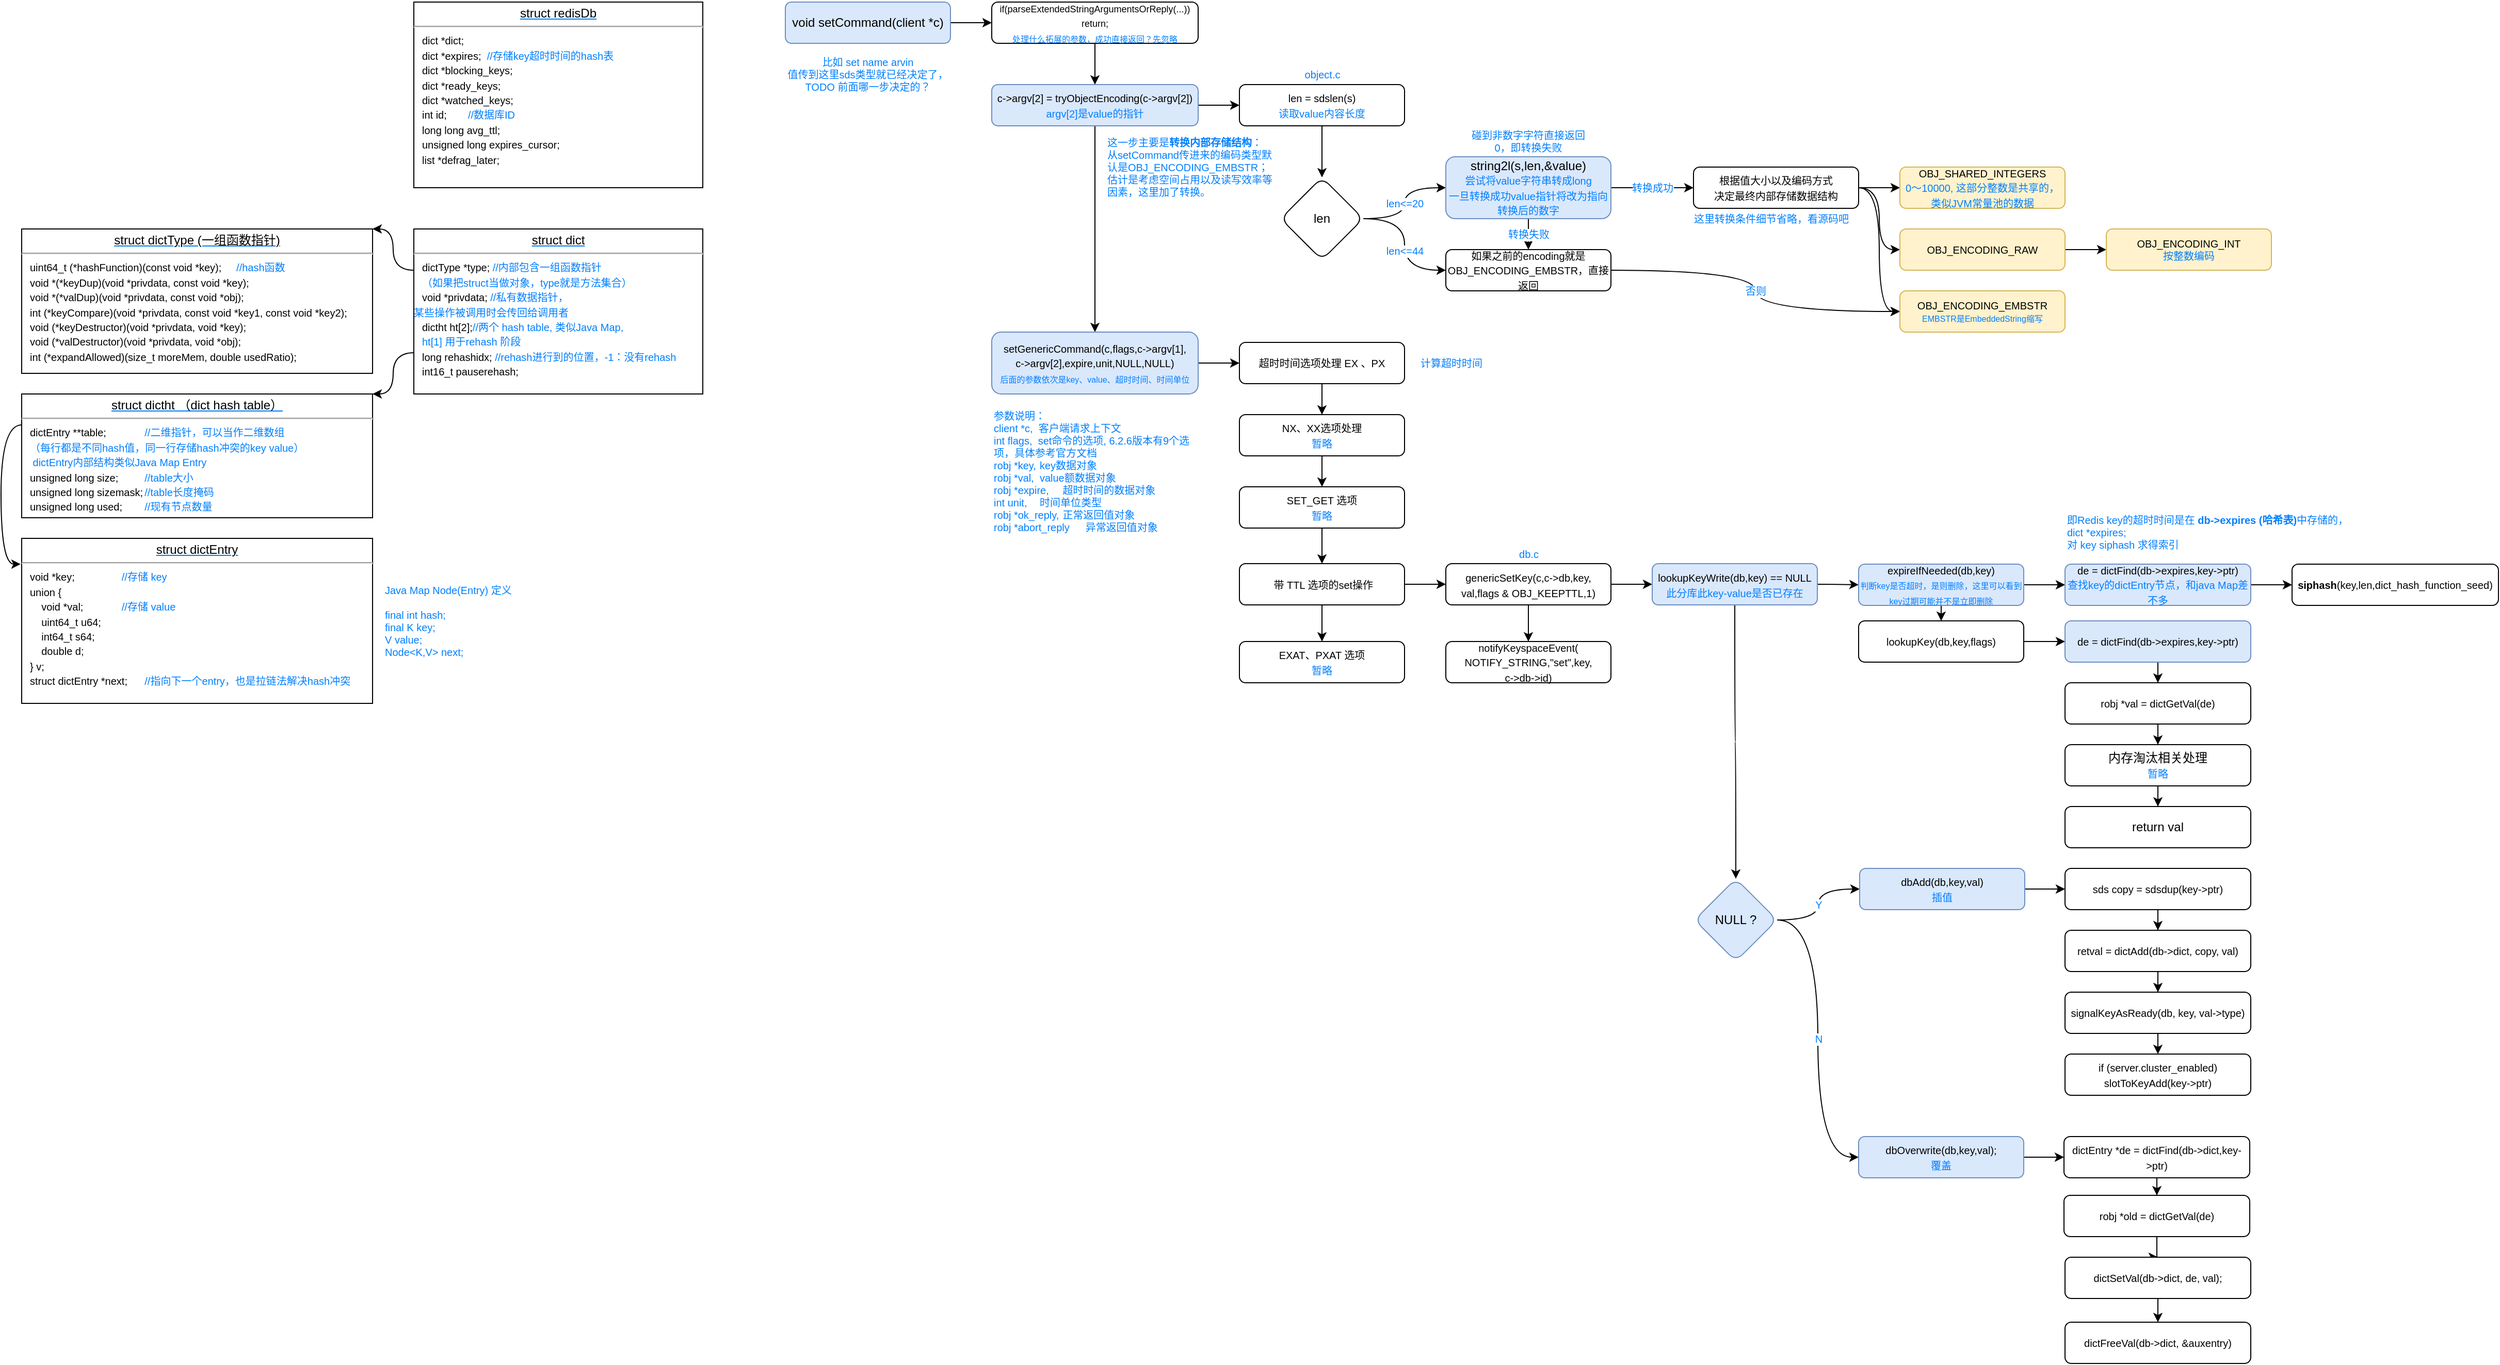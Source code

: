 <mxfile version="16.1.2" type="device"><diagram id="FIsGvV5R7z35TfT9LvNj" name="第 1 页"><mxGraphModel dx="2077" dy="766" grid="1" gridSize="10" guides="1" tooltips="1" connect="1" arrows="1" fold="1" page="1" pageScale="1" pageWidth="827" pageHeight="1169" math="0" shadow="0"><root><mxCell id="0"/><mxCell id="1" parent="0"/><mxCell id="WDMRLD2G0XIC8tVrVw6H-48" style="edgeStyle=orthogonalEdgeStyle;curved=1;rounded=0;orthogonalLoop=1;jettySize=auto;html=1;exitX=1;exitY=0.5;exitDx=0;exitDy=0;entryX=0;entryY=0.5;entryDx=0;entryDy=0;fontSize=10;fontColor=#007FFF;" parent="1" source="WDMRLD2G0XIC8tVrVw6H-2" target="WDMRLD2G0XIC8tVrVw6H-47" edge="1"><mxGeometry relative="1" as="geometry"/></mxCell><mxCell id="WDMRLD2G0XIC8tVrVw6H-2" value="void setCommand(client *c)" style="rounded=1;whiteSpace=wrap;html=1;fillColor=#dae8fc;strokeColor=#6c8ebf;" parent="1" vertex="1"><mxGeometry x="40" y="40" width="160" height="40" as="geometry"/></mxCell><mxCell id="WDMRLD2G0XIC8tVrVw6H-5" value="" style="edgeStyle=orthogonalEdgeStyle;rounded=0;orthogonalLoop=1;jettySize=auto;html=1;curved=1;" parent="1" source="WDMRLD2G0XIC8tVrVw6H-3" target="WDMRLD2G0XIC8tVrVw6H-4" edge="1"><mxGeometry relative="1" as="geometry"/></mxCell><mxCell id="WDMRLD2G0XIC8tVrVw6H-7" value="" style="edgeStyle=orthogonalEdgeStyle;rounded=0;orthogonalLoop=1;jettySize=auto;html=1;fontColor=#007FFF;curved=1;" parent="1" source="WDMRLD2G0XIC8tVrVw6H-3" target="WDMRLD2G0XIC8tVrVw6H-6" edge="1"><mxGeometry relative="1" as="geometry"/></mxCell><mxCell id="WDMRLD2G0XIC8tVrVw6H-3" value="&lt;font style=&quot;font-size: 10px&quot;&gt;c-&amp;gt;argv[2] = tryObjectEncoding(c-&amp;gt;argv[2])&lt;br&gt;&lt;font color=&quot;#007fff&quot;&gt;argv[2]是value的指针&lt;/font&gt;&lt;br&gt;&lt;/font&gt;" style="rounded=1;whiteSpace=wrap;html=1;fillColor=#dae8fc;strokeColor=#6c8ebf;" parent="1" vertex="1"><mxGeometry x="240" y="120" width="200" height="40" as="geometry"/></mxCell><mxCell id="WDMRLD2G0XIC8tVrVw6H-53" value="" style="edgeStyle=orthogonalEdgeStyle;curved=1;rounded=0;orthogonalLoop=1;jettySize=auto;html=1;fontSize=10;fontColor=#007FFF;" parent="1" source="WDMRLD2G0XIC8tVrVw6H-4" target="WDMRLD2G0XIC8tVrVw6H-52" edge="1"><mxGeometry relative="1" as="geometry"/></mxCell><mxCell id="WDMRLD2G0XIC8tVrVw6H-4" value="&lt;font&gt;&lt;span style=&quot;font-size: 10px&quot;&gt;setGenericCommand(c,flags,c-&amp;gt;argv[1],&lt;/span&gt;&lt;br&gt;&lt;span style=&quot;font-size: 10px&quot;&gt;c-&amp;gt;argv[2],expire,unit,NULL,NULL)&lt;/span&gt;&lt;br&gt;&lt;font color=&quot;#007fff&quot; style=&quot;font-size: 8px&quot;&gt;后面的参数依次是key、value、超时时间、时间单位&lt;/font&gt;&lt;br&gt;&lt;/font&gt;" style="rounded=1;whiteSpace=wrap;html=1;fillColor=#dae8fc;strokeColor=#6c8ebf;" parent="1" vertex="1"><mxGeometry x="240" y="360" width="200" height="60" as="geometry"/></mxCell><mxCell id="WDMRLD2G0XIC8tVrVw6H-9" value="" style="edgeStyle=orthogonalEdgeStyle;rounded=0;orthogonalLoop=1;jettySize=auto;html=1;fontSize=10;fontColor=#007FFF;" parent="1" source="WDMRLD2G0XIC8tVrVw6H-6" target="WDMRLD2G0XIC8tVrVw6H-8" edge="1"><mxGeometry relative="1" as="geometry"/></mxCell><mxCell id="WDMRLD2G0XIC8tVrVw6H-6" value="&lt;font&gt;&lt;span style=&quot;font-size: 10px&quot;&gt;len = sdslen(s)&lt;br&gt;&lt;/span&gt;&lt;font style=&quot;font-size: 10px&quot; color=&quot;#007fff&quot;&gt;读取value内容长度&lt;/font&gt;&lt;br&gt;&lt;/font&gt;" style="rounded=1;whiteSpace=wrap;html=1;" parent="1" vertex="1"><mxGeometry x="480" y="120" width="160" height="40" as="geometry"/></mxCell><mxCell id="WDMRLD2G0XIC8tVrVw6H-13" value="len&amp;lt;=20" style="edgeStyle=orthogonalEdgeStyle;rounded=0;orthogonalLoop=1;jettySize=auto;html=1;fontSize=10;fontColor=#007FFF;curved=1;" parent="1" source="WDMRLD2G0XIC8tVrVw6H-8" target="WDMRLD2G0XIC8tVrVw6H-12" edge="1"><mxGeometry relative="1" as="geometry"/></mxCell><mxCell id="WDMRLD2G0XIC8tVrVw6H-15" value="len&amp;lt;=44" style="edgeStyle=orthogonalEdgeStyle;rounded=0;orthogonalLoop=1;jettySize=auto;html=1;exitX=1;exitY=0.5;exitDx=0;exitDy=0;entryX=0;entryY=0.5;entryDx=0;entryDy=0;fontSize=10;fontColor=#007FFF;curved=1;" parent="1" source="WDMRLD2G0XIC8tVrVw6H-8" target="WDMRLD2G0XIC8tVrVw6H-14" edge="1"><mxGeometry x="0.091" relative="1" as="geometry"><Array as="points"><mxPoint x="640" y="250"/><mxPoint x="640" y="300"/></Array><mxPoint as="offset"/></mxGeometry></mxCell><mxCell id="WDMRLD2G0XIC8tVrVw6H-8" value="len" style="rhombus;whiteSpace=wrap;html=1;rounded=1;" parent="1" vertex="1"><mxGeometry x="520" y="210" width="80" height="80" as="geometry"/></mxCell><mxCell id="WDMRLD2G0XIC8tVrVw6H-18" value="转换失败" style="edgeStyle=orthogonalEdgeStyle;curved=1;rounded=0;orthogonalLoop=1;jettySize=auto;html=1;exitX=0.5;exitY=1;exitDx=0;exitDy=0;entryX=0.5;entryY=0;entryDx=0;entryDy=0;fontSize=10;fontColor=#007FFF;" parent="1" source="WDMRLD2G0XIC8tVrVw6H-12" target="WDMRLD2G0XIC8tVrVw6H-14" edge="1"><mxGeometry relative="1" as="geometry"/></mxCell><mxCell id="WDMRLD2G0XIC8tVrVw6H-20" value="转换成功" style="edgeStyle=orthogonalEdgeStyle;curved=1;rounded=0;orthogonalLoop=1;jettySize=auto;html=1;fontSize=10;fontColor=#007FFF;" parent="1" source="WDMRLD2G0XIC8tVrVw6H-12" target="WDMRLD2G0XIC8tVrVw6H-19" edge="1"><mxGeometry relative="1" as="geometry"/></mxCell><mxCell id="WDMRLD2G0XIC8tVrVw6H-12" value="string2l(s,len,&amp;amp;value)&lt;br&gt;&lt;font color=&quot;#007fff&quot; style=&quot;font-size: 10px&quot;&gt;尝试将value字符串转成long&lt;br&gt;一旦转换成功value指针将改为指向转换后的数字&lt;br&gt;&lt;/font&gt;" style="whiteSpace=wrap;html=1;rounded=1;fillColor=#dae8fc;strokeColor=#6c8ebf;" parent="1" vertex="1"><mxGeometry x="680" y="190" width="160" height="60" as="geometry"/></mxCell><mxCell id="WDMRLD2G0XIC8tVrVw6H-42" value="否则" style="edgeStyle=orthogonalEdgeStyle;curved=1;rounded=0;orthogonalLoop=1;jettySize=auto;html=1;exitX=1;exitY=0.5;exitDx=0;exitDy=0;fontSize=10;fontColor=#007FFF;" parent="1" source="WDMRLD2G0XIC8tVrVw6H-14" target="WDMRLD2G0XIC8tVrVw6H-33" edge="1"><mxGeometry relative="1" as="geometry"/></mxCell><mxCell id="WDMRLD2G0XIC8tVrVw6H-14" value="&lt;font style=&quot;font-size: 10px&quot;&gt;如果之前的encoding就是OBJ_ENCODING_EMBSTR，直接返回&lt;br&gt;&lt;/font&gt;" style="whiteSpace=wrap;html=1;rounded=1;" parent="1" vertex="1"><mxGeometry x="680" y="280" width="160" height="40" as="geometry"/></mxCell><mxCell id="WDMRLD2G0XIC8tVrVw6H-16" value="比如 set name arvin&lt;br&gt;值传到这里sds类型就已经决定了，TODO 前面哪一步决定的？" style="text;html=1;strokeColor=none;fillColor=none;align=center;verticalAlign=middle;whiteSpace=wrap;rounded=0;fontSize=10;fontColor=#007FFF;" parent="1" vertex="1"><mxGeometry x="40" y="80" width="160" height="60" as="geometry"/></mxCell><mxCell id="WDMRLD2G0XIC8tVrVw6H-17" value="碰到非数字字符直接返回0，即转换失败" style="text;html=1;strokeColor=none;fillColor=none;align=center;verticalAlign=middle;whiteSpace=wrap;rounded=0;fontSize=10;fontColor=#007FFF;" parent="1" vertex="1"><mxGeometry x="700" y="160" width="120" height="30" as="geometry"/></mxCell><mxCell id="WDMRLD2G0XIC8tVrVw6H-28" style="edgeStyle=orthogonalEdgeStyle;curved=1;rounded=0;orthogonalLoop=1;jettySize=auto;html=1;exitX=1;exitY=0.5;exitDx=0;exitDy=0;fontSize=10;fontColor=#007FFF;" parent="1" source="WDMRLD2G0XIC8tVrVw6H-19" target="WDMRLD2G0XIC8tVrVw6H-27" edge="1"><mxGeometry relative="1" as="geometry"/></mxCell><mxCell id="WDMRLD2G0XIC8tVrVw6H-35" style="edgeStyle=orthogonalEdgeStyle;curved=1;rounded=0;orthogonalLoop=1;jettySize=auto;html=1;exitX=1;exitY=0.5;exitDx=0;exitDy=0;entryX=0;entryY=0.5;entryDx=0;entryDy=0;fontSize=10;fontColor=#007FFF;" parent="1" source="WDMRLD2G0XIC8tVrVw6H-19" target="WDMRLD2G0XIC8tVrVw6H-29" edge="1"><mxGeometry relative="1" as="geometry"/></mxCell><mxCell id="WDMRLD2G0XIC8tVrVw6H-37" style="edgeStyle=orthogonalEdgeStyle;curved=1;rounded=0;orthogonalLoop=1;jettySize=auto;html=1;exitX=1;exitY=0.5;exitDx=0;exitDy=0;entryX=0;entryY=0.5;entryDx=0;entryDy=0;fontSize=10;fontColor=#007FFF;" parent="1" source="WDMRLD2G0XIC8tVrVw6H-19" target="WDMRLD2G0XIC8tVrVw6H-33" edge="1"><mxGeometry relative="1" as="geometry"/></mxCell><mxCell id="WDMRLD2G0XIC8tVrVw6H-19" value="&lt;font style=&quot;font-size: 10px&quot;&gt;根据值大小以及编码方式&lt;br&gt;决定最终内部存储数据结构&lt;br&gt;&lt;/font&gt;" style="whiteSpace=wrap;html=1;rounded=1;" parent="1" vertex="1"><mxGeometry x="920" y="200" width="160" height="40" as="geometry"/></mxCell><mxCell id="WDMRLD2G0XIC8tVrVw6H-27" value="&lt;font style=&quot;font-size: 10px&quot;&gt;OBJ_SHARED_INTEGERS&lt;br&gt;&lt;font style=&quot;font-size: 10px&quot; color=&quot;#007fff&quot;&gt;0～10000, 这部分整数是共享的，类似JVM常量池的数据&lt;/font&gt;&lt;br&gt;&lt;/font&gt;" style="whiteSpace=wrap;html=1;rounded=1;fillColor=#fff2cc;strokeColor=#d6b656;" parent="1" vertex="1"><mxGeometry x="1120" y="200" width="160" height="40" as="geometry"/></mxCell><mxCell id="WDMRLD2G0XIC8tVrVw6H-41" style="edgeStyle=orthogonalEdgeStyle;curved=1;rounded=0;orthogonalLoop=1;jettySize=auto;html=1;exitX=1;exitY=0.5;exitDx=0;exitDy=0;fontSize=10;fontColor=#007FFF;" parent="1" source="WDMRLD2G0XIC8tVrVw6H-29" target="WDMRLD2G0XIC8tVrVw6H-31" edge="1"><mxGeometry relative="1" as="geometry"/></mxCell><mxCell id="WDMRLD2G0XIC8tVrVw6H-29" value="&lt;font style=&quot;font-size: 10px;&quot;&gt;OBJ_ENCODING_RAW&lt;br style=&quot;font-size: 10px;&quot;&gt;&lt;/font&gt;" style="whiteSpace=wrap;html=1;rounded=1;fontSize=10;fillColor=#fff2cc;strokeColor=#d6b656;" parent="1" vertex="1"><mxGeometry x="1120" y="260" width="160" height="40" as="geometry"/></mxCell><mxCell id="WDMRLD2G0XIC8tVrVw6H-30" value="object.c" style="text;html=1;align=center;verticalAlign=middle;resizable=0;points=[];autosize=1;strokeColor=none;fillColor=none;fontSize=10;fontColor=#007FFF;" parent="1" vertex="1"><mxGeometry x="535" y="100" width="50" height="20" as="geometry"/></mxCell><mxCell id="WDMRLD2G0XIC8tVrVw6H-31" value="&lt;font style=&quot;font-size: 10px&quot;&gt;OBJ_ENCODING_INT&lt;br&gt;&lt;font color=&quot;#007fff&quot;&gt;按整数编码&lt;/font&gt;&lt;br style=&quot;font-size: 10px&quot;&gt;&lt;/font&gt;" style="whiteSpace=wrap;html=1;rounded=1;fontSize=10;fillColor=#fff2cc;strokeColor=#d6b656;" parent="1" vertex="1"><mxGeometry x="1320" y="260" width="160" height="40" as="geometry"/></mxCell><mxCell id="WDMRLD2G0XIC8tVrVw6H-33" value="&lt;font&gt;OBJ_ENCODING_EMBSTR&lt;br&gt;&lt;font color=&quot;#007fff&quot; style=&quot;font-size: 8px&quot;&gt;EMBSTR是EmbeddedString缩写&lt;/font&gt;&lt;br style=&quot;font-size: 10px&quot;&gt;&lt;/font&gt;" style="whiteSpace=wrap;html=1;rounded=1;fontSize=10;fillColor=#fff2cc;strokeColor=#d6b656;" parent="1" vertex="1"><mxGeometry x="1120" y="320" width="160" height="40" as="geometry"/></mxCell><mxCell id="WDMRLD2G0XIC8tVrVw6H-38" value="这里转换条件细节省略，看源码吧" style="text;html=1;align=center;verticalAlign=middle;resizable=0;points=[];autosize=1;strokeColor=none;fillColor=none;fontSize=10;fontColor=#007FFF;" parent="1" vertex="1"><mxGeometry x="910" y="240" width="170" height="20" as="geometry"/></mxCell><mxCell id="WDMRLD2G0XIC8tVrVw6H-46" value="&lt;font style=&quot;font-size: 10px&quot;&gt;这一步主要是&lt;b&gt;转换内部存储结构&lt;/b&gt;：&lt;br&gt;从setCommand传进来的编码类型默认是OBJ_ENCODING_EMBSTR；&lt;br&gt;估计是考虑空间占用以及读写效率等因素，这里加了转换。&lt;/font&gt;" style="text;html=1;strokeColor=none;fillColor=none;align=left;verticalAlign=middle;whiteSpace=wrap;rounded=0;fontSize=8;fontColor=#007FFF;" parent="1" vertex="1"><mxGeometry x="350" y="170" width="170" height="60" as="geometry"/></mxCell><mxCell id="WDMRLD2G0XIC8tVrVw6H-49" style="edgeStyle=orthogonalEdgeStyle;curved=1;rounded=0;orthogonalLoop=1;jettySize=auto;html=1;exitX=0.5;exitY=1;exitDx=0;exitDy=0;fontSize=8;fontColor=#007FFF;" parent="1" source="WDMRLD2G0XIC8tVrVw6H-47" target="WDMRLD2G0XIC8tVrVw6H-3" edge="1"><mxGeometry relative="1" as="geometry"/></mxCell><mxCell id="WDMRLD2G0XIC8tVrVw6H-47" value="&lt;font&gt;&lt;font style=&quot;font-size: 9px&quot;&gt;if(parseExtendedStringArgumentsOrReply(...))&lt;br&gt;&lt;/font&gt;&lt;font style=&quot;font-size: 9px&quot;&gt;return;&lt;br&gt;&lt;/font&gt;&lt;font style=&quot;font-size: 8px&quot; color=&quot;#007fff&quot;&gt;处理什么拓展的参数，成功直接返回？先忽略&lt;/font&gt;&lt;br&gt;&lt;/font&gt;" style="rounded=1;whiteSpace=wrap;html=1;" parent="1" vertex="1"><mxGeometry x="240" y="40" width="200" height="40" as="geometry"/></mxCell><mxCell id="WDMRLD2G0XIC8tVrVw6H-51" value="&lt;font style=&quot;font-size: 10px&quot;&gt;参数说明：&lt;br&gt;client *c,&amp;nbsp;&lt;span&gt;&#9;&lt;/span&gt;客户端请求上下文&lt;br&gt;int flags,&amp;nbsp;&lt;span&gt;&#9;&lt;/span&gt;set命令的选项, 6.2.6版本有9个选项，具体参考官方文档&lt;br&gt;robj *key,&lt;span style=&quot;white-space: pre&quot;&gt;&#9;&lt;/span&gt;key数据对象&lt;br&gt;robj *val,&lt;span style=&quot;white-space: pre&quot;&gt;&#9;&lt;/span&gt;value额数据对象&lt;br&gt;robj *expire,&amp;nbsp;&lt;span style=&quot;white-space: pre&quot;&gt;&#9;&lt;/span&gt;超时时间的数据对象&lt;br&gt;int unit,&lt;span style=&quot;white-space: pre&quot;&gt;&#9;&lt;/span&gt;时间单位类型&lt;br&gt;robj *ok_reply,&lt;span style=&quot;white-space: pre&quot;&gt;&#9;&lt;/span&gt;正常返回值对象&lt;br&gt;robj *abort_reply&lt;span style=&quot;white-space: pre&quot;&gt;&#9;&lt;/span&gt;异常返回值对象&lt;/font&gt;" style="text;html=1;strokeColor=none;fillColor=none;align=left;verticalAlign=middle;whiteSpace=wrap;rounded=0;fontSize=8;fontColor=#007FFF;" parent="1" vertex="1"><mxGeometry x="240" y="430" width="210" height="130" as="geometry"/></mxCell><mxCell id="WDMRLD2G0XIC8tVrVw6H-55" value="" style="edgeStyle=orthogonalEdgeStyle;curved=1;rounded=0;orthogonalLoop=1;jettySize=auto;html=1;fontSize=10;fontColor=#007FFF;" parent="1" source="WDMRLD2G0XIC8tVrVw6H-52" target="WDMRLD2G0XIC8tVrVw6H-54" edge="1"><mxGeometry relative="1" as="geometry"/></mxCell><mxCell id="WDMRLD2G0XIC8tVrVw6H-52" value="&lt;font&gt;&lt;span style=&quot;font-size: 10px&quot;&gt;超时时间选项处理 EX 、PX&lt;/span&gt;&lt;br&gt;&lt;/font&gt;" style="rounded=1;whiteSpace=wrap;html=1;" parent="1" vertex="1"><mxGeometry x="480" y="370" width="160" height="40" as="geometry"/></mxCell><mxCell id="WDMRLD2G0XIC8tVrVw6H-57" value="" style="edgeStyle=orthogonalEdgeStyle;curved=1;rounded=0;orthogonalLoop=1;jettySize=auto;html=1;fontSize=10;fontColor=#007FFF;" parent="1" source="WDMRLD2G0XIC8tVrVw6H-54" target="WDMRLD2G0XIC8tVrVw6H-56" edge="1"><mxGeometry relative="1" as="geometry"/></mxCell><mxCell id="WDMRLD2G0XIC8tVrVw6H-54" value="&lt;font&gt;&lt;span style=&quot;font-size: 10px&quot;&gt;NX、XX选项处理&lt;br&gt;&lt;/span&gt;&lt;font color=&quot;#007fff&quot; style=&quot;font-size: 10px&quot;&gt;暂略&lt;/font&gt;&lt;br&gt;&lt;/font&gt;" style="rounded=1;whiteSpace=wrap;html=1;" parent="1" vertex="1"><mxGeometry x="480" y="440" width="160" height="40" as="geometry"/></mxCell><mxCell id="WDMRLD2G0XIC8tVrVw6H-59" value="" style="edgeStyle=orthogonalEdgeStyle;curved=1;rounded=0;orthogonalLoop=1;jettySize=auto;html=1;fontSize=10;fontColor=#007FFF;" parent="1" source="WDMRLD2G0XIC8tVrVw6H-56" target="WDMRLD2G0XIC8tVrVw6H-58" edge="1"><mxGeometry relative="1" as="geometry"/></mxCell><mxCell id="WDMRLD2G0XIC8tVrVw6H-56" value="&lt;font&gt;&lt;span style=&quot;font-size: 10px&quot;&gt;SET_GET 选项&lt;br&gt;&lt;/span&gt;&lt;span style=&quot;color: rgb(0 , 127 , 255) ; font-size: 10px&quot;&gt;暂略&lt;/span&gt;&lt;br&gt;&lt;/font&gt;" style="rounded=1;whiteSpace=wrap;html=1;" parent="1" vertex="1"><mxGeometry x="480" y="510" width="160" height="40" as="geometry"/></mxCell><mxCell id="WDMRLD2G0XIC8tVrVw6H-61" value="" style="edgeStyle=orthogonalEdgeStyle;curved=1;rounded=0;orthogonalLoop=1;jettySize=auto;html=1;fontSize=10;fontColor=#007FFF;" parent="1" source="WDMRLD2G0XIC8tVrVw6H-58" target="WDMRLD2G0XIC8tVrVw6H-60" edge="1"><mxGeometry relative="1" as="geometry"/></mxCell><mxCell id="WDMRLD2G0XIC8tVrVw6H-63" value="" style="edgeStyle=orthogonalEdgeStyle;curved=1;rounded=0;orthogonalLoop=1;jettySize=auto;html=1;fontSize=10;fontColor=#007FFF;" parent="1" source="WDMRLD2G0XIC8tVrVw6H-58" target="WDMRLD2G0XIC8tVrVw6H-62" edge="1"><mxGeometry relative="1" as="geometry"/></mxCell><mxCell id="WDMRLD2G0XIC8tVrVw6H-58" value="&lt;font&gt;&lt;span style=&quot;font-size: 10px&quot;&gt;&amp;nbsp;带 TTL 选项的set操作&lt;/span&gt;&lt;br&gt;&lt;/font&gt;" style="rounded=1;whiteSpace=wrap;html=1;" parent="1" vertex="1"><mxGeometry x="480" y="584.5" width="160" height="40" as="geometry"/></mxCell><mxCell id="WDMRLD2G0XIC8tVrVw6H-60" value="&lt;font&gt;&lt;span style=&quot;font-size: 10px&quot;&gt;EXAT、PXAT 选项&lt;br&gt;&lt;/span&gt;&lt;span style=&quot;color: rgb(0 , 127 , 255) ; font-size: 10px&quot;&gt;暂略&lt;/span&gt;&lt;br&gt;&lt;/font&gt;" style="rounded=1;whiteSpace=wrap;html=1;" parent="1" vertex="1"><mxGeometry x="480" y="660" width="160" height="40" as="geometry"/></mxCell><mxCell id="WDMRLD2G0XIC8tVrVw6H-65" value="" style="edgeStyle=orthogonalEdgeStyle;curved=1;rounded=0;orthogonalLoop=1;jettySize=auto;html=1;fontSize=10;fontColor=#007FFF;" parent="1" source="WDMRLD2G0XIC8tVrVw6H-62" target="WDMRLD2G0XIC8tVrVw6H-64" edge="1"><mxGeometry relative="1" as="geometry"/></mxCell><mxCell id="WDMRLD2G0XIC8tVrVw6H-67" value="" style="edgeStyle=orthogonalEdgeStyle;curved=1;rounded=0;orthogonalLoop=1;jettySize=auto;html=1;fontSize=10;fontColor=#007FFF;" parent="1" source="WDMRLD2G0XIC8tVrVw6H-62" target="WDMRLD2G0XIC8tVrVw6H-66" edge="1"><mxGeometry relative="1" as="geometry"/></mxCell><mxCell id="WDMRLD2G0XIC8tVrVw6H-62" value="&lt;font&gt;&lt;span style=&quot;font-size: 10px&quot;&gt;genericSetKey(c,c-&amp;gt;db,key, val,flags &amp;amp; OBJ_KEEPTTL,1)&lt;/span&gt;&lt;br&gt;&lt;/font&gt;" style="rounded=1;whiteSpace=wrap;html=1;" parent="1" vertex="1"><mxGeometry x="680" y="584.5" width="160" height="40" as="geometry"/></mxCell><mxCell id="WDMRLD2G0XIC8tVrVw6H-64" value="&lt;font&gt;&lt;span style=&quot;font-size: 10px&quot;&gt;notifyKeyspaceEvent(&lt;br&gt;NOTIFY_STRING,&quot;set&quot;,key,&lt;br&gt;c-&amp;gt;db-&amp;gt;id)&lt;/span&gt;&lt;br&gt;&lt;/font&gt;" style="rounded=1;whiteSpace=wrap;html=1;" parent="1" vertex="1"><mxGeometry x="680" y="660" width="160" height="40" as="geometry"/></mxCell><mxCell id="WDMRLD2G0XIC8tVrVw6H-74" value="" style="edgeStyle=orthogonalEdgeStyle;curved=1;rounded=0;orthogonalLoop=1;jettySize=auto;html=1;fontSize=10;fontColor=#007FFF;" parent="1" source="WDMRLD2G0XIC8tVrVw6H-66" target="WDMRLD2G0XIC8tVrVw6H-73" edge="1"><mxGeometry relative="1" as="geometry"/></mxCell><mxCell id="WDMRLD2G0XIC8tVrVw6H-83" style="edgeStyle=orthogonalEdgeStyle;curved=1;rounded=0;orthogonalLoop=1;jettySize=auto;html=1;exitX=1;exitY=0.5;exitDx=0;exitDy=0;fontSize=10;fontColor=#007FFF;" parent="1" source="WDMRLD2G0XIC8tVrVw6H-66" target="WDMRLD2G0XIC8tVrVw6H-82" edge="1"><mxGeometry relative="1" as="geometry"/></mxCell><mxCell id="WDMRLD2G0XIC8tVrVw6H-66" value="&lt;font&gt;&lt;span style=&quot;font-size: 10px&quot;&gt;lookupKeyWrite(db,key) == NULL&lt;br&gt;&lt;/span&gt;&lt;font style=&quot;font-size: 10px&quot; color=&quot;#007fff&quot;&gt;此分库此key-value是否已存在&lt;/font&gt;&lt;br&gt;&lt;/font&gt;" style="rounded=1;whiteSpace=wrap;html=1;fillColor=#dae8fc;strokeColor=#6c8ebf;" parent="1" vertex="1"><mxGeometry x="880" y="584.5" width="160" height="40" as="geometry"/></mxCell><mxCell id="WDMRLD2G0XIC8tVrVw6H-79" value="Y" style="edgeStyle=orthogonalEdgeStyle;curved=1;rounded=0;orthogonalLoop=1;jettySize=auto;html=1;exitX=1;exitY=0.5;exitDx=0;exitDy=0;entryX=0;entryY=0.5;entryDx=0;entryDy=0;fontSize=10;fontColor=#007FFF;" parent="1" source="WDMRLD2G0XIC8tVrVw6H-73" target="WDMRLD2G0XIC8tVrVw6H-77" edge="1"><mxGeometry relative="1" as="geometry"/></mxCell><mxCell id="WDMRLD2G0XIC8tVrVw6H-80" value="N" style="edgeStyle=orthogonalEdgeStyle;curved=1;rounded=0;orthogonalLoop=1;jettySize=auto;html=1;exitX=1;exitY=0.5;exitDx=0;exitDy=0;entryX=0;entryY=0.5;entryDx=0;entryDy=0;fontSize=10;fontColor=#007FFF;" parent="1" source="WDMRLD2G0XIC8tVrVw6H-73" target="WDMRLD2G0XIC8tVrVw6H-78" edge="1"><mxGeometry relative="1" as="geometry"/></mxCell><mxCell id="WDMRLD2G0XIC8tVrVw6H-73" value="NULL ?" style="rhombus;whiteSpace=wrap;html=1;fillColor=#dae8fc;strokeColor=#6c8ebf;rounded=1;" parent="1" vertex="1"><mxGeometry x="921" y="890" width="80" height="80" as="geometry"/></mxCell><mxCell id="bWw8nc-qsxXhkrvXqzMB-33" value="" style="edgeStyle=orthogonalEdgeStyle;rounded=0;orthogonalLoop=1;jettySize=auto;html=1;fontSize=10;fontColor=#007FFF;" edge="1" parent="1" source="WDMRLD2G0XIC8tVrVw6H-77" target="bWw8nc-qsxXhkrvXqzMB-32"><mxGeometry relative="1" as="geometry"/></mxCell><mxCell id="WDMRLD2G0XIC8tVrVw6H-77" value="&lt;font&gt;&lt;span style=&quot;font-size: 10px&quot;&gt;dbAdd(db,key,val)&lt;br&gt;&lt;/span&gt;&lt;font color=&quot;#007fff&quot; style=&quot;font-size: 10px&quot;&gt;插值&lt;/font&gt;&lt;br&gt;&lt;/font&gt;" style="rounded=1;whiteSpace=wrap;html=1;fillColor=#dae8fc;strokeColor=#6c8ebf;" parent="1" vertex="1"><mxGeometry x="1081" y="880" width="160" height="40" as="geometry"/></mxCell><mxCell id="bWw8nc-qsxXhkrvXqzMB-25" value="" style="edgeStyle=orthogonalEdgeStyle;rounded=0;orthogonalLoop=1;jettySize=auto;html=1;fontSize=10;fontColor=#007FFF;" edge="1" parent="1" source="WDMRLD2G0XIC8tVrVw6H-78" target="bWw8nc-qsxXhkrvXqzMB-24"><mxGeometry relative="1" as="geometry"/></mxCell><mxCell id="WDMRLD2G0XIC8tVrVw6H-78" value="&lt;font&gt;&lt;span style=&quot;font-size: 10px&quot;&gt;dbOverwrite(db,key,val);&lt;br&gt;&lt;/span&gt;&lt;font color=&quot;#007fff&quot; style=&quot;font-size: 10px&quot;&gt;覆盖&lt;/font&gt;&lt;br&gt;&lt;/font&gt;" style="rounded=1;whiteSpace=wrap;html=1;fillColor=#dae8fc;strokeColor=#6c8ebf;" parent="1" vertex="1"><mxGeometry x="1080" y="1140" width="160" height="40" as="geometry"/></mxCell><mxCell id="WDMRLD2G0XIC8tVrVw6H-86" style="edgeStyle=orthogonalEdgeStyle;curved=1;rounded=0;orthogonalLoop=1;jettySize=auto;html=1;exitX=0.5;exitY=1;exitDx=0;exitDy=0;entryX=0.5;entryY=0;entryDx=0;entryDy=0;fontSize=10;fontColor=#007FFF;" parent="1" source="WDMRLD2G0XIC8tVrVw6H-82" target="WDMRLD2G0XIC8tVrVw6H-85" edge="1"><mxGeometry relative="1" as="geometry"/></mxCell><mxCell id="WDMRLD2G0XIC8tVrVw6H-88" value="" style="edgeStyle=orthogonalEdgeStyle;curved=1;rounded=0;orthogonalLoop=1;jettySize=auto;html=1;fontSize=10;fontColor=#007FFF;" parent="1" source="WDMRLD2G0XIC8tVrVw6H-82" target="WDMRLD2G0XIC8tVrVw6H-87" edge="1"><mxGeometry relative="1" as="geometry"/></mxCell><mxCell id="WDMRLD2G0XIC8tVrVw6H-82" value="&lt;font&gt;&lt;span style=&quot;font-size: 10px&quot;&gt;expireIfNeeded(db,key)&lt;br&gt;&lt;/span&gt;&lt;font style=&quot;font-size: 8px&quot; color=&quot;#007fff&quot;&gt;判断key是否超时，是则删除，这里可以看到key过期可能并不是立即删除&lt;/font&gt;&lt;br&gt;&lt;/font&gt;" style="rounded=1;whiteSpace=wrap;html=1;fillColor=#dae8fc;strokeColor=#6c8ebf;" parent="1" vertex="1"><mxGeometry x="1080" y="585" width="160" height="40" as="geometry"/></mxCell><mxCell id="WDMRLD2G0XIC8tVrVw6H-84" value="db.c" style="text;html=1;align=center;verticalAlign=middle;resizable=0;points=[];autosize=1;strokeColor=none;fillColor=none;fontSize=10;fontColor=#007FFF;" parent="1" vertex="1"><mxGeometry x="745" y="565" width="30" height="20" as="geometry"/></mxCell><mxCell id="bWw8nc-qsxXhkrvXqzMB-17" style="edgeStyle=orthogonalEdgeStyle;rounded=0;orthogonalLoop=1;jettySize=auto;html=1;exitX=1;exitY=0.5;exitDx=0;exitDy=0;fontSize=10;fontColor=#007FFF;" edge="1" parent="1" source="WDMRLD2G0XIC8tVrVw6H-85" target="bWw8nc-qsxXhkrvXqzMB-16"><mxGeometry relative="1" as="geometry"/></mxCell><mxCell id="WDMRLD2G0XIC8tVrVw6H-85" value="&lt;font&gt;&lt;span style=&quot;font-size: 10px&quot;&gt;lookupKey(db,key,flags)&lt;/span&gt;&lt;br&gt;&lt;/font&gt;" style="rounded=1;whiteSpace=wrap;html=1;" parent="1" vertex="1"><mxGeometry x="1080" y="640" width="160" height="40" as="geometry"/></mxCell><mxCell id="bWw8nc-qsxXhkrvXqzMB-7" style="edgeStyle=orthogonalEdgeStyle;rounded=0;orthogonalLoop=1;jettySize=auto;html=1;exitX=1;exitY=0.5;exitDx=0;exitDy=0;fontSize=8;fontColor=#007FFF;" edge="1" parent="1" source="WDMRLD2G0XIC8tVrVw6H-87" target="bWw8nc-qsxXhkrvXqzMB-6"><mxGeometry relative="1" as="geometry"/></mxCell><mxCell id="WDMRLD2G0XIC8tVrVw6H-87" value="&lt;font&gt;&lt;span style=&quot;font-size: 10px&quot;&gt;de = dictFind(db-&amp;gt;expires,key-&amp;gt;ptr)&lt;br&gt;&lt;/span&gt;&lt;font color=&quot;#007fff&quot; style=&quot;font-size: 10px&quot;&gt;查找key的dictEntry节点，和java Map差不多&lt;/font&gt;&lt;br&gt;&lt;/font&gt;" style="rounded=1;whiteSpace=wrap;html=1;fillColor=#dae8fc;strokeColor=#6c8ebf;" parent="1" vertex="1"><mxGeometry x="1280" y="585" width="180" height="40" as="geometry"/></mxCell><mxCell id="WDMRLD2G0XIC8tVrVw6H-90" value="即Redis key的超时时间是在&lt;b&gt; db-&amp;gt;expires (哈希表)&lt;/b&gt;中存储的，&lt;br&gt;dict *expires;&amp;nbsp;&lt;br&gt;对 key siphash 求得索引" style="text;html=1;strokeColor=none;fillColor=none;align=left;verticalAlign=top;whiteSpace=wrap;rounded=0;fontSize=10;fontColor=#007FFF;" parent="1" vertex="1"><mxGeometry x="1280" y="530" width="280" height="55" as="geometry"/></mxCell><mxCell id="bWw8nc-qsxXhkrvXqzMB-9" style="edgeStyle=orthogonalEdgeStyle;rounded=0;orthogonalLoop=1;jettySize=auto;html=1;exitX=0;exitY=0.25;exitDx=0;exitDy=0;entryX=1;entryY=0;entryDx=0;entryDy=0;fontSize=8;fontColor=#007FFF;curved=1;" edge="1" parent="1" source="bWw8nc-qsxXhkrvXqzMB-1" target="bWw8nc-qsxXhkrvXqzMB-2"><mxGeometry relative="1" as="geometry"><Array as="points"><mxPoint x="-340" y="300"/><mxPoint x="-340" y="260"/></Array></mxGeometry></mxCell><mxCell id="bWw8nc-qsxXhkrvXqzMB-10" style="edgeStyle=orthogonalEdgeStyle;rounded=0;orthogonalLoop=1;jettySize=auto;html=1;exitX=0;exitY=0.75;exitDx=0;exitDy=0;entryX=1;entryY=0;entryDx=0;entryDy=0;fontSize=8;fontColor=#007FFF;curved=1;" edge="1" parent="1" source="bWw8nc-qsxXhkrvXqzMB-1" target="bWw8nc-qsxXhkrvXqzMB-3"><mxGeometry relative="1" as="geometry"><Array as="points"><mxPoint x="-340" y="380"/><mxPoint x="-340" y="420"/></Array></mxGeometry></mxCell><mxCell id="bWw8nc-qsxXhkrvXqzMB-1" value="&lt;p style=&quot;margin: 4px 0px 0px ; text-align: center ; text-decoration: underline&quot;&gt;&lt;font&gt;&lt;span style=&quot;color: rgb(0 , 0 , 0)&quot;&gt;struct dict&lt;/span&gt;&lt;br&gt;&lt;/font&gt;&lt;/p&gt;&lt;hr style=&quot;font-size: 10px&quot;&gt;&lt;p style=&quot;margin: 0px 0px 0px 8px&quot;&gt;&lt;span style=&quot;font-size: 10px&quot;&gt;&lt;font color=&quot;#000000&quot;&gt;dictType *type;&lt;/font&gt;&lt;span style=&quot;color: rgb(0 , 0 , 0)&quot;&gt;&#9;&lt;/span&gt;//内部包含一组函数指针&lt;br&gt;（如果把struct当做对象，type就是方法集合）&lt;/span&gt;&lt;/p&gt;&lt;p style=&quot;margin: 0px 0px 0px 8px&quot;&gt;&lt;span style=&quot;font-size: 10px&quot;&gt;&lt;font color=&quot;#000000&quot;&gt;void *privdata;&lt;/font&gt;&lt;span style=&quot;color: rgb(0 , 0 , 0)&quot;&gt;&#9;&lt;/span&gt;&lt;span style=&quot;color: rgb(0 , 0 , 0)&quot;&gt;&#9;&lt;/span&gt;//私有数据指针，&lt;/span&gt;&lt;/p&gt;&lt;span style=&quot;font-size: 10px&quot;&gt;某些操作被调用时会传回给调用者&lt;/span&gt;&lt;p style=&quot;margin: 0px 0px 0px 8px&quot;&gt;&lt;span style=&quot;font-size: 10px&quot;&gt;&lt;font color=&quot;#000000&quot;&gt;dictht ht[2];&lt;/font&gt;//两个 hash table, 类似Java Map, &lt;br&gt;ht[1] 用于rehash 阶段&lt;/span&gt;&lt;/p&gt;&lt;p style=&quot;margin: 0px 0px 0px 8px&quot;&gt;&lt;span style=&quot;font-size: 10px&quot;&gt;&lt;font color=&quot;#000000&quot;&gt;long rehashidx;&lt;/font&gt;&lt;span style=&quot;color: rgb(0 , 0 , 0)&quot;&gt;&#9;&lt;/span&gt;//rehash进行到的位置，-1：没有rehash&lt;/span&gt;&lt;/p&gt;&lt;p style=&quot;margin: 0px 0px 0px 8px&quot;&gt;&lt;/p&gt;&lt;p style=&quot;margin: 0px 0px 0px 8px&quot;&gt;&lt;font color=&quot;#000000&quot;&gt;&lt;span style=&quot;font-size: 10px&quot;&gt;int16_t pauserehash;&lt;/span&gt;&lt;/font&gt;&lt;/p&gt;" style="verticalAlign=top;align=left;overflow=fill;fontSize=12;fontFamily=Helvetica;html=1;fontColor=#007FFF;" vertex="1" parent="1"><mxGeometry x="-320" y="260" width="280" height="160" as="geometry"/></mxCell><mxCell id="bWw8nc-qsxXhkrvXqzMB-2" value="&lt;p style=&quot;margin: 4px 0px 0px ; text-align: center ; text-decoration: underline&quot;&gt;&lt;font&gt;&lt;span style=&quot;color: rgb(0 , 0 , 0)&quot;&gt;struct dictType (一组函数指针)&lt;/span&gt;&lt;br&gt;&lt;/font&gt;&lt;/p&gt;&lt;hr style=&quot;font-size: 10px&quot;&gt;&lt;p style=&quot;margin: 0px 0px 0px 8px&quot;&gt;&lt;span style=&quot;font-size: 10px&quot;&gt;&lt;font color=&quot;#000000&quot;&gt;uint64_t (*hashFunction)(const void *key);&lt;/font&gt;&lt;span style=&quot;color: rgb(0 , 0 , 0) ; white-space: pre&quot;&gt;&#9;&lt;/span&gt;//hash函数&lt;/span&gt;&lt;/p&gt;&lt;p style=&quot;margin: 0px 0px 0px 8px&quot;&gt;&lt;font color=&quot;#000000&quot;&gt;&lt;span style=&quot;font-size: 10px&quot;&gt;void *(*keyDup)(void *privdata, const void *key);&lt;/span&gt;&lt;/font&gt;&lt;/p&gt;&lt;p style=&quot;margin: 0px 0px 0px 8px&quot;&gt;&lt;font color=&quot;#000000&quot;&gt;&lt;span style=&quot;font-size: 10px&quot;&gt;void *(*valDup)(void *privdata, const void *obj);&lt;/span&gt;&lt;/font&gt;&lt;/p&gt;&lt;p style=&quot;margin: 0px 0px 0px 8px&quot;&gt;&lt;font color=&quot;#000000&quot;&gt;&lt;span style=&quot;font-size: 10px&quot;&gt;int (*keyCompare)(void *privdata, const void *key1, const void *key2);&lt;/span&gt;&lt;/font&gt;&lt;/p&gt;&lt;p style=&quot;margin: 0px 0px 0px 8px&quot;&gt;&lt;font color=&quot;#000000&quot;&gt;&lt;span style=&quot;font-size: 10px&quot;&gt;void (*keyDestructor)(void *privdata, void *key);&lt;/span&gt;&lt;/font&gt;&lt;/p&gt;&lt;p style=&quot;margin: 0px 0px 0px 8px&quot;&gt;&lt;font color=&quot;#000000&quot;&gt;&lt;span style=&quot;font-size: 10px&quot;&gt;void (*valDestructor)(void *privdata, void *obj);&lt;/span&gt;&lt;/font&gt;&lt;/p&gt;&lt;p style=&quot;margin: 0px 0px 0px 8px&quot;&gt;&lt;font color=&quot;#000000&quot;&gt;&lt;span style=&quot;font-size: 10px&quot;&gt;int (*expandAllowed)(size_t moreMem, double usedRatio);&lt;/span&gt;&lt;/font&gt;&lt;/p&gt;" style="verticalAlign=top;align=left;overflow=fill;fontSize=12;fontFamily=Helvetica;html=1;fontColor=#007FFF;" vertex="1" parent="1"><mxGeometry x="-700" y="260" width="340" height="140" as="geometry"/></mxCell><mxCell id="bWw8nc-qsxXhkrvXqzMB-12" style="edgeStyle=orthogonalEdgeStyle;rounded=0;orthogonalLoop=1;jettySize=auto;html=1;exitX=0;exitY=0.25;exitDx=0;exitDy=0;entryX=-0.003;entryY=0.156;entryDx=0;entryDy=0;entryPerimeter=0;fontSize=8;fontColor=#007FFF;curved=1;" edge="1" parent="1" source="bWw8nc-qsxXhkrvXqzMB-3" target="bWw8nc-qsxXhkrvXqzMB-8"><mxGeometry relative="1" as="geometry"/></mxCell><mxCell id="bWw8nc-qsxXhkrvXqzMB-3" value="&lt;p style=&quot;margin: 4px 0px 0px ; text-align: center ; text-decoration: underline&quot;&gt;&lt;font&gt;&lt;span style=&quot;color: rgb(0 , 0 , 0)&quot;&gt;struct dictht （dict hash table）&lt;/span&gt;&lt;br&gt;&lt;/font&gt;&lt;/p&gt;&lt;hr style=&quot;font-size: 10px&quot;&gt;&lt;p style=&quot;margin: 0px 0px 0px 8px&quot;&gt;&lt;span style=&quot;font-size: 10px&quot;&gt;&lt;font color=&quot;#000000&quot;&gt;dictEntry **table;&lt;/font&gt;&lt;span style=&quot;color: rgb(0 , 0 , 0) ; white-space: pre&quot;&gt;&#9;&lt;/span&gt;&lt;span style=&quot;color: rgb(0 , 0 , 0) ; white-space: pre&quot;&gt;&#9;&lt;/span&gt;//二维指针，可以当作二维数组&lt;br&gt;（每行都是不同hash值，同一行存储hash冲突的key value）&lt;br&gt;&amp;nbsp;dictEntry内部结构类似Java Map Entry&lt;/span&gt;&lt;/p&gt;&lt;p style=&quot;margin: 0px 0px 0px 8px&quot;&gt;&lt;span style=&quot;font-size: 10px&quot;&gt;&lt;font color=&quot;#000000&quot;&gt;unsigned long size;&amp;nbsp;&lt;/font&gt;&lt;span style=&quot;color: rgb(0 , 0 , 0) ; white-space: pre&quot;&gt;&#9;&lt;/span&gt;//table大小&lt;/span&gt;&lt;/p&gt;&lt;p style=&quot;margin: 0px 0px 0px 8px&quot;&gt;&lt;span style=&quot;font-size: 10px&quot;&gt;&lt;font color=&quot;#000000&quot;&gt;unsigned long sizemask;&lt;/font&gt;&lt;span style=&quot;color: rgb(0 , 0 , 0) ; white-space: pre&quot;&gt;&#9;&lt;/span&gt;//table长度掩码&lt;/span&gt;&lt;/p&gt;&lt;p style=&quot;margin: 0px 0px 0px 8px&quot;&gt;&lt;span style=&quot;font-size: 10px&quot;&gt;&lt;font color=&quot;#000000&quot;&gt;unsigned long used;&lt;/font&gt;&lt;span style=&quot;color: rgb(0 , 0 , 0) ; white-space: pre&quot;&gt;&#9;&lt;/span&gt;//现有节点数量&lt;/span&gt;&lt;/p&gt;" style="verticalAlign=top;align=left;overflow=fill;fontSize=12;fontFamily=Helvetica;html=1;fontColor=#007FFF;" vertex="1" parent="1"><mxGeometry x="-700" y="420" width="340" height="120" as="geometry"/></mxCell><mxCell id="bWw8nc-qsxXhkrvXqzMB-4" value="&lt;font style=&quot;font-size: 10px&quot;&gt;计算超时时间&lt;/font&gt;" style="text;html=1;align=center;verticalAlign=middle;resizable=0;points=[];autosize=1;strokeColor=none;fillColor=none;fontColor=#007FFF;" vertex="1" parent="1"><mxGeometry x="645" y="380" width="80" height="20" as="geometry"/></mxCell><mxCell id="bWw8nc-qsxXhkrvXqzMB-6" value="&lt;font&gt;&lt;span style=&quot;font-size: 10px&quot;&gt;&lt;b&gt;siphash&lt;/b&gt;(key,len,dict_hash_function_seed)&lt;/span&gt;&lt;br&gt;&lt;/font&gt;" style="rounded=1;whiteSpace=wrap;html=1;" vertex="1" parent="1"><mxGeometry x="1500" y="585" width="200" height="40" as="geometry"/></mxCell><mxCell id="bWw8nc-qsxXhkrvXqzMB-8" value="&lt;p style=&quot;margin: 4px 0px 0px ; text-align: center ; text-decoration: underline&quot;&gt;&lt;font&gt;&lt;span style=&quot;color: rgb(0 , 0 , 0)&quot;&gt;struct dictEntry&lt;/span&gt;&lt;br&gt;&lt;/font&gt;&lt;/p&gt;&lt;hr style=&quot;font-size: 10px&quot;&gt;&lt;p style=&quot;margin: 0px 0px 0px 8px&quot;&gt;&lt;span style=&quot;font-size: 10px&quot;&gt;&lt;font color=&quot;#000000&quot;&gt;void *key;&lt;/font&gt;&lt;span style=&quot;color: rgb(0 , 0 , 0) ; white-space: pre&quot;&gt;&#9;&lt;span style=&quot;white-space: pre&quot;&gt;&#9;&lt;/span&gt;&lt;/span&gt;//存储 key&lt;/span&gt;&lt;/p&gt;&lt;p style=&quot;margin: 0px 0px 0px 8px&quot;&gt;&lt;font color=&quot;#000000&quot;&gt;&lt;span style=&quot;font-size: 10px&quot;&gt;union {&lt;/span&gt;&lt;/font&gt;&lt;/p&gt;&lt;p style=&quot;margin: 0px 0px 0px 8px&quot;&gt;&lt;span style=&quot;font-size: 10px&quot;&gt;&lt;font color=&quot;#000000&quot;&gt;&amp;nbsp; &amp;nbsp; void *val;&lt;/font&gt;&lt;span style=&quot;color: rgb(0 , 0 , 0) ; white-space: pre&quot;&gt;&#9;&lt;/span&gt;&lt;span style=&quot;color: rgb(0 , 0 , 0) ; white-space: pre&quot;&gt;&#9;&lt;/span&gt;//存储 value&lt;/span&gt;&lt;/p&gt;&lt;p style=&quot;margin: 0px 0px 0px 8px&quot;&gt;&lt;font color=&quot;#000000&quot;&gt;&lt;span style=&quot;font-size: 10px&quot;&gt;&amp;nbsp; &amp;nbsp; uint64_t u64;&lt;/span&gt;&lt;/font&gt;&lt;/p&gt;&lt;p style=&quot;margin: 0px 0px 0px 8px&quot;&gt;&lt;font color=&quot;#000000&quot;&gt;&lt;span style=&quot;font-size: 10px&quot;&gt;&amp;nbsp; &amp;nbsp; int64_t s64;&lt;/span&gt;&lt;/font&gt;&lt;/p&gt;&lt;p style=&quot;margin: 0px 0px 0px 8px&quot;&gt;&lt;font color=&quot;#000000&quot;&gt;&lt;span style=&quot;font-size: 10px&quot;&gt;&amp;nbsp; &amp;nbsp; double d;&lt;/span&gt;&lt;/font&gt;&lt;/p&gt;&lt;p style=&quot;margin: 0px 0px 0px 8px&quot;&gt;&lt;font color=&quot;#000000&quot;&gt;&lt;span style=&quot;font-size: 10px&quot;&gt;} v;&lt;/span&gt;&lt;/font&gt;&lt;/p&gt;&lt;p style=&quot;margin: 0px 0px 0px 8px&quot;&gt;&lt;span style=&quot;font-size: 10px&quot;&gt;&lt;font color=&quot;#000000&quot;&gt;struct dictEntry *next;&lt;/font&gt;&lt;span style=&quot;color: rgb(0 , 0 , 0) ; white-space: pre&quot;&gt;&#9;&lt;/span&gt;//指向下一个entry，也是拉链法解决hash冲突&lt;/span&gt;&lt;/p&gt;" style="verticalAlign=top;align=left;overflow=fill;fontSize=12;fontFamily=Helvetica;html=1;fontColor=#007FFF;" vertex="1" parent="1"><mxGeometry x="-700" y="560" width="340" height="160" as="geometry"/></mxCell><mxCell id="bWw8nc-qsxXhkrvXqzMB-14" value="&lt;div style=&quot;font-size: 10px&quot;&gt;&lt;font style=&quot;font-size: 10px&quot;&gt;Java Map Node(Entry) 定义&lt;/font&gt;&lt;/div&gt;&lt;div style=&quot;font-size: 10px&quot;&gt;&lt;font style=&quot;font-size: 10px&quot;&gt;&lt;br&gt;&lt;/font&gt;&lt;/div&gt;&lt;div style=&quot;font-size: 10px&quot;&gt;&lt;font style=&quot;font-size: 10px&quot;&gt;final int hash;&lt;/font&gt;&lt;/div&gt;&lt;div style=&quot;font-size: 10px&quot;&gt;&lt;font style=&quot;font-size: 10px&quot;&gt;final K key;&lt;/font&gt;&lt;/div&gt;&lt;div style=&quot;font-size: 10px&quot;&gt;&lt;font style=&quot;font-size: 10px&quot;&gt;V value;&lt;/font&gt;&lt;/div&gt;&lt;div style=&quot;font-size: 10px&quot;&gt;&lt;font style=&quot;font-size: 10px&quot;&gt;Node&amp;lt;K,V&amp;gt; next;&lt;/font&gt;&lt;/div&gt;" style="text;html=1;strokeColor=none;fillColor=none;align=left;verticalAlign=middle;whiteSpace=wrap;rounded=0;fontSize=8;fontColor=#007FFF;" vertex="1" parent="1"><mxGeometry x="-350" y="587.5" width="140" height="105" as="geometry"/></mxCell><mxCell id="bWw8nc-qsxXhkrvXqzMB-19" value="" style="edgeStyle=orthogonalEdgeStyle;rounded=0;orthogonalLoop=1;jettySize=auto;html=1;fontSize=10;fontColor=#007FFF;" edge="1" parent="1" source="bWw8nc-qsxXhkrvXqzMB-16" target="bWw8nc-qsxXhkrvXqzMB-18"><mxGeometry relative="1" as="geometry"/></mxCell><mxCell id="bWw8nc-qsxXhkrvXqzMB-16" value="&lt;font&gt;&lt;span style=&quot;font-size: 10px&quot;&gt;de = dictFind(db-&amp;gt;expires,key-&amp;gt;ptr)&lt;/span&gt;&lt;br&gt;&lt;/font&gt;" style="rounded=1;whiteSpace=wrap;html=1;fillColor=#dae8fc;strokeColor=#6c8ebf;" vertex="1" parent="1"><mxGeometry x="1280" y="640" width="180" height="40" as="geometry"/></mxCell><mxCell id="bWw8nc-qsxXhkrvXqzMB-21" value="" style="edgeStyle=orthogonalEdgeStyle;rounded=0;orthogonalLoop=1;jettySize=auto;html=1;fontSize=10;fontColor=#007FFF;" edge="1" parent="1" source="bWw8nc-qsxXhkrvXqzMB-18" target="bWw8nc-qsxXhkrvXqzMB-20"><mxGeometry relative="1" as="geometry"/></mxCell><mxCell id="bWw8nc-qsxXhkrvXqzMB-18" value="&lt;font&gt;&lt;span style=&quot;font-size: 10px&quot;&gt;robj *val = dictGetVal(de)&lt;/span&gt;&lt;br&gt;&lt;/font&gt;" style="rounded=1;whiteSpace=wrap;html=1;" vertex="1" parent="1"><mxGeometry x="1280" y="700" width="180" height="40" as="geometry"/></mxCell><mxCell id="bWw8nc-qsxXhkrvXqzMB-23" value="" style="edgeStyle=orthogonalEdgeStyle;rounded=0;orthogonalLoop=1;jettySize=auto;html=1;fontSize=10;fontColor=#007FFF;" edge="1" parent="1" source="bWw8nc-qsxXhkrvXqzMB-20" target="bWw8nc-qsxXhkrvXqzMB-22"><mxGeometry relative="1" as="geometry"/></mxCell><mxCell id="bWw8nc-qsxXhkrvXqzMB-20" value="&lt;font&gt;内存淘汰相关处理&lt;br&gt;&lt;font style=&quot;font-size: 10px&quot; color=&quot;#007fff&quot;&gt;暂略&lt;/font&gt;&lt;br&gt;&lt;/font&gt;" style="rounded=1;whiteSpace=wrap;html=1;" vertex="1" parent="1"><mxGeometry x="1280" y="760" width="180" height="40" as="geometry"/></mxCell><mxCell id="bWw8nc-qsxXhkrvXqzMB-22" value="&lt;font&gt;return val&lt;br&gt;&lt;/font&gt;" style="rounded=1;whiteSpace=wrap;html=1;" vertex="1" parent="1"><mxGeometry x="1280" y="820" width="180" height="40" as="geometry"/></mxCell><mxCell id="bWw8nc-qsxXhkrvXqzMB-27" value="" style="edgeStyle=orthogonalEdgeStyle;rounded=0;orthogonalLoop=1;jettySize=auto;html=1;fontSize=10;fontColor=#007FFF;" edge="1" parent="1" source="bWw8nc-qsxXhkrvXqzMB-24" target="bWw8nc-qsxXhkrvXqzMB-26"><mxGeometry relative="1" as="geometry"/></mxCell><mxCell id="bWw8nc-qsxXhkrvXqzMB-24" value="&lt;font&gt;&lt;span style=&quot;font-size: 10px&quot;&gt;dictEntry *de = dictFind(db-&amp;gt;dict,key-&amp;gt;ptr)&lt;/span&gt;&lt;br&gt;&lt;/font&gt;" style="rounded=1;whiteSpace=wrap;html=1;" vertex="1" parent="1"><mxGeometry x="1279" y="1140" width="180" height="40" as="geometry"/></mxCell><mxCell id="bWw8nc-qsxXhkrvXqzMB-29" value="" style="edgeStyle=orthogonalEdgeStyle;rounded=0;orthogonalLoop=1;jettySize=auto;html=1;fontSize=10;fontColor=#007FFF;" edge="1" parent="1" source="bWw8nc-qsxXhkrvXqzMB-26" target="bWw8nc-qsxXhkrvXqzMB-28"><mxGeometry relative="1" as="geometry"/></mxCell><mxCell id="bWw8nc-qsxXhkrvXqzMB-26" value="&lt;font&gt;&lt;span style=&quot;font-size: 10px&quot;&gt;robj *old = dictGetVal(de)&lt;/span&gt;&lt;br&gt;&lt;/font&gt;" style="rounded=1;whiteSpace=wrap;html=1;" vertex="1" parent="1"><mxGeometry x="1279" y="1197" width="180" height="40" as="geometry"/></mxCell><mxCell id="bWw8nc-qsxXhkrvXqzMB-31" value="" style="edgeStyle=orthogonalEdgeStyle;rounded=0;orthogonalLoop=1;jettySize=auto;html=1;fontSize=10;fontColor=#007FFF;" edge="1" parent="1" source="bWw8nc-qsxXhkrvXqzMB-28" target="bWw8nc-qsxXhkrvXqzMB-30"><mxGeometry relative="1" as="geometry"/></mxCell><mxCell id="bWw8nc-qsxXhkrvXqzMB-28" value="&lt;font&gt;&lt;span style=&quot;font-size: 10px&quot;&gt;dictSetVal(db-&amp;gt;dict, de, val);&lt;/span&gt;&lt;br&gt;&lt;/font&gt;" style="rounded=1;whiteSpace=wrap;html=1;" vertex="1" parent="1"><mxGeometry x="1280" y="1257" width="180" height="40" as="geometry"/></mxCell><mxCell id="bWw8nc-qsxXhkrvXqzMB-30" value="&lt;font&gt;&lt;span style=&quot;font-size: 10px&quot;&gt;dictFreeVal(db-&amp;gt;dict, &amp;amp;auxentry)&lt;/span&gt;&lt;br&gt;&lt;/font&gt;" style="rounded=1;whiteSpace=wrap;html=1;" vertex="1" parent="1"><mxGeometry x="1280" y="1320" width="180" height="40" as="geometry"/></mxCell><mxCell id="bWw8nc-qsxXhkrvXqzMB-35" value="" style="edgeStyle=orthogonalEdgeStyle;rounded=0;orthogonalLoop=1;jettySize=auto;html=1;fontSize=10;fontColor=#007FFF;" edge="1" parent="1" source="bWw8nc-qsxXhkrvXqzMB-32" target="bWw8nc-qsxXhkrvXqzMB-34"><mxGeometry relative="1" as="geometry"/></mxCell><mxCell id="bWw8nc-qsxXhkrvXqzMB-32" value="&lt;font&gt;&lt;span style=&quot;font-size: 10px&quot;&gt;sds copy = sdsdup(key-&amp;gt;ptr)&lt;/span&gt;&lt;br&gt;&lt;/font&gt;" style="rounded=1;whiteSpace=wrap;html=1;" vertex="1" parent="1"><mxGeometry x="1280" y="880" width="180" height="40" as="geometry"/></mxCell><mxCell id="bWw8nc-qsxXhkrvXqzMB-38" style="edgeStyle=orthogonalEdgeStyle;rounded=0;orthogonalLoop=1;jettySize=auto;html=1;exitX=0.5;exitY=1;exitDx=0;exitDy=0;fontSize=10;fontColor=#007FFF;" edge="1" parent="1" source="bWw8nc-qsxXhkrvXqzMB-34" target="bWw8nc-qsxXhkrvXqzMB-36"><mxGeometry relative="1" as="geometry"/></mxCell><mxCell id="bWw8nc-qsxXhkrvXqzMB-34" value="&lt;font&gt;&lt;span style=&quot;font-size: 10px&quot;&gt;retval = dictAdd(db-&amp;gt;dict, copy, val)&lt;/span&gt;&lt;br&gt;&lt;/font&gt;" style="rounded=1;whiteSpace=wrap;html=1;" vertex="1" parent="1"><mxGeometry x="1280" y="940" width="180" height="40" as="geometry"/></mxCell><mxCell id="bWw8nc-qsxXhkrvXqzMB-39" style="edgeStyle=orthogonalEdgeStyle;rounded=0;orthogonalLoop=1;jettySize=auto;html=1;exitX=0.5;exitY=1;exitDx=0;exitDy=0;entryX=0.5;entryY=0;entryDx=0;entryDy=0;fontSize=10;fontColor=#007FFF;" edge="1" parent="1" source="bWw8nc-qsxXhkrvXqzMB-36" target="bWw8nc-qsxXhkrvXqzMB-37"><mxGeometry relative="1" as="geometry"/></mxCell><mxCell id="bWw8nc-qsxXhkrvXqzMB-36" value="&lt;font&gt;&lt;span style=&quot;font-size: 10px&quot;&gt;signalKeyAsReady(db, key, val-&amp;gt;type)&lt;/span&gt;&lt;br&gt;&lt;/font&gt;" style="rounded=1;whiteSpace=wrap;html=1;" vertex="1" parent="1"><mxGeometry x="1280" y="1000" width="180" height="40" as="geometry"/></mxCell><mxCell id="bWw8nc-qsxXhkrvXqzMB-37" value="&lt;font&gt;&lt;span style=&quot;font-size: 10px&quot;&gt;if (server.cluster_enabled) slotToKeyAdd(key-&amp;gt;ptr)&lt;/span&gt;&lt;br&gt;&lt;/font&gt;" style="rounded=1;whiteSpace=wrap;html=1;" vertex="1" parent="1"><mxGeometry x="1280" y="1060" width="180" height="40" as="geometry"/></mxCell><mxCell id="bWw8nc-qsxXhkrvXqzMB-40" value="&lt;p style=&quot;margin: 4px 0px 0px ; text-align: center ; text-decoration: underline&quot;&gt;&lt;font&gt;&lt;span style=&quot;color: rgb(0 , 0 , 0)&quot;&gt;struct redisDb&lt;/span&gt;&lt;br&gt;&lt;/font&gt;&lt;/p&gt;&lt;hr style=&quot;font-size: 10px&quot;&gt;&lt;p style=&quot;margin: 0px 0px 0px 8px&quot;&gt;&lt;font color=&quot;#000000&quot;&gt;&lt;span style=&quot;font-size: 10px&quot;&gt;dict *dict;&lt;/span&gt;&lt;/font&gt;&lt;/p&gt;&lt;p style=&quot;margin: 0px 0px 0px 8px&quot;&gt;&lt;span style=&quot;font-size: 10px&quot;&gt;&lt;font color=&quot;#000000&quot;&gt;dict *expires;&amp;nbsp; &lt;/font&gt;//存储key超时时间的hash表&lt;/span&gt;&lt;/p&gt;&lt;p style=&quot;margin: 0px 0px 0px 8px&quot;&gt;&lt;font color=&quot;#000000&quot;&gt;&lt;span style=&quot;font-size: 10px&quot;&gt;dict *blocking_keys;&lt;/span&gt;&lt;/font&gt;&lt;/p&gt;&lt;p style=&quot;margin: 0px 0px 0px 8px&quot;&gt;&lt;font color=&quot;#000000&quot;&gt;&lt;span style=&quot;font-size: 10px&quot;&gt;dict *ready_keys;&lt;/span&gt;&lt;/font&gt;&lt;/p&gt;&lt;p style=&quot;margin: 0px 0px 0px 8px&quot;&gt;&lt;font color=&quot;#000000&quot;&gt;&lt;span style=&quot;font-size: 10px&quot;&gt;dict *watched_keys;&lt;/span&gt;&lt;/font&gt;&lt;/p&gt;&lt;p style=&quot;margin: 0px 0px 0px 8px&quot;&gt;&lt;span style=&quot;font-size: 10px&quot;&gt;&lt;font color=&quot;#000000&quot;&gt;int id;&lt;span style=&quot;white-space: pre&quot;&gt;&#9;&lt;/span&gt;&lt;/font&gt;//数据库ID&lt;/span&gt;&lt;/p&gt;&lt;p style=&quot;margin: 0px 0px 0px 8px&quot;&gt;&lt;font color=&quot;#000000&quot;&gt;&lt;span style=&quot;font-size: 10px&quot;&gt;long long avg_ttl;&lt;/span&gt;&lt;/font&gt;&lt;/p&gt;&lt;p style=&quot;margin: 0px 0px 0px 8px&quot;&gt;&lt;font color=&quot;#000000&quot;&gt;&lt;span style=&quot;font-size: 10px&quot;&gt;unsigned long expires_cursor;&lt;/span&gt;&lt;/font&gt;&lt;/p&gt;&lt;p style=&quot;margin: 0px 0px 0px 8px&quot;&gt;&lt;font color=&quot;#000000&quot;&gt;&lt;span style=&quot;font-size: 10px&quot;&gt;list *defrag_later;&lt;/span&gt;&lt;/font&gt;&lt;/p&gt;" style="verticalAlign=top;align=left;overflow=fill;fontSize=12;fontFamily=Helvetica;html=1;fontColor=#007FFF;" vertex="1" parent="1"><mxGeometry x="-320" y="40" width="280" height="180" as="geometry"/></mxCell></root></mxGraphModel></diagram></mxfile>